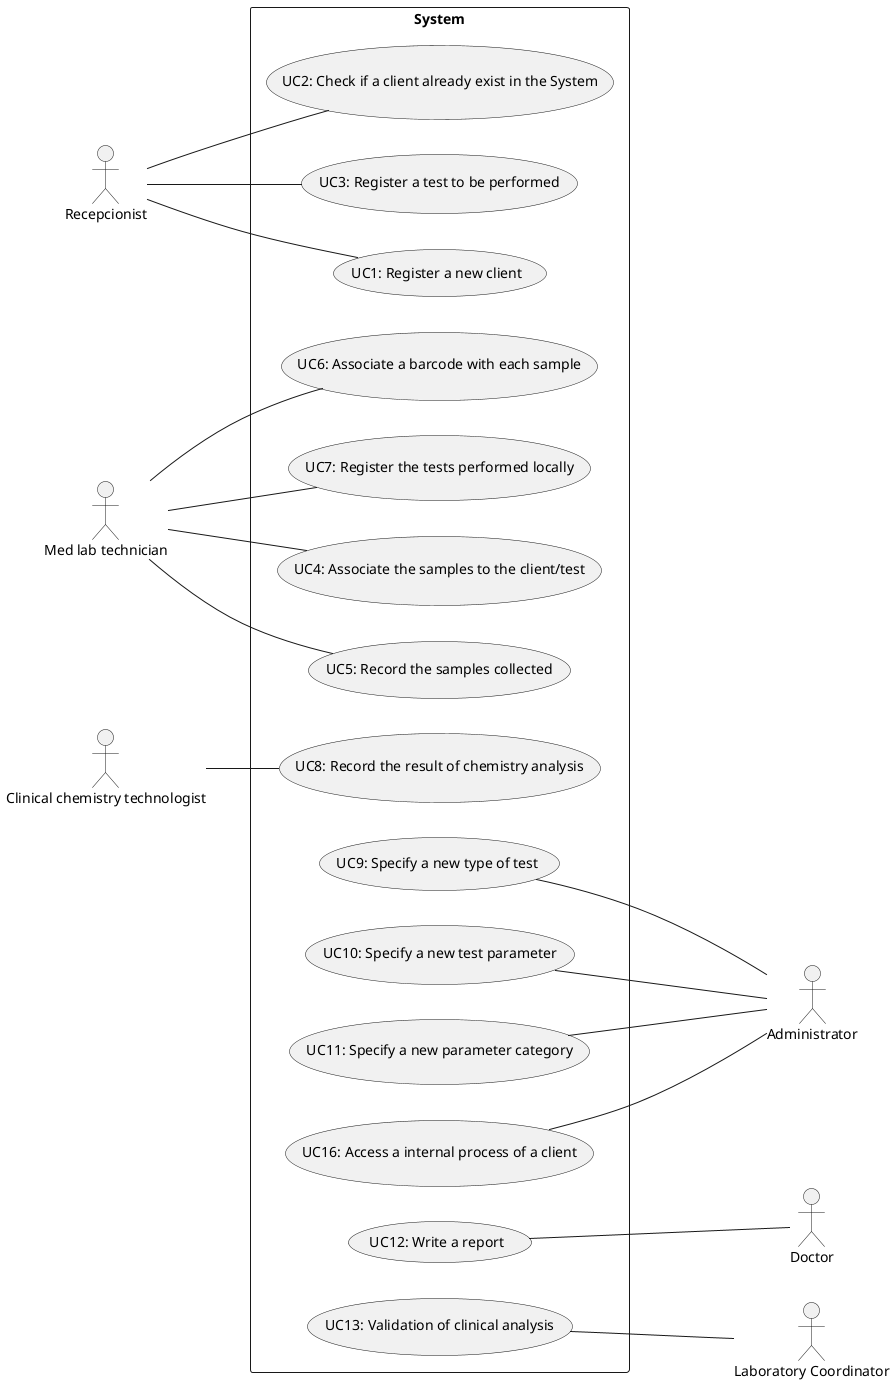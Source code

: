 @startuml
'https://plantuml.com/use-case-diagram
left to right direction
actor "Administrator" as Adm
actor "Recepcionist" as Recp
actor "Med lab technician" as MedLab
actor "Clinical chemistry technologist" as ClinTec
actor "Doctor" as Doc
actor "Laboratory Coordinator" as LabCod


rectangle System{

usecase "UC1: Register a new client" as UC1
usecase "UC2: Check if a client already exist in the System" as UC2
usecase "UC3: Register a test to be performed" as UC3
usecase "UC4: Associate the samples to the client/test" as UC4
usecase "UC5: Record the samples collected" as UC5
usecase "UC6: Associate a barcode with each sample" as UC6
usecase "UC7: Register the tests performed locally" as UC7
usecase "UC8: Record the result of chemistry analysis" as UC8
usecase "UC9: Specify a new type of test" as UC9
usecase "UC10: Specify a new test parameter" as UC10
usecase "UC11: Specify a new parameter category" as UC11
usecase "UC12: Write a report" as UC12
usecase "UC13: Validation of clinical analysis" as UC13
usecase "UC16: Access a internal process of a client" as UC16

}

Recp -- UC1
Recp -- UC2
Recp -- UC3
MedLab -- UC4
MedLab -- UC5
MedLab -- UC6
MedLab -- UC7
ClinTec -- UC8
UC9 --- Adm
UC10 --- Adm
UC11 --- Adm
UC16 --- Adm
UC12 --- Doc
UC13 --- LabCod







@enduml